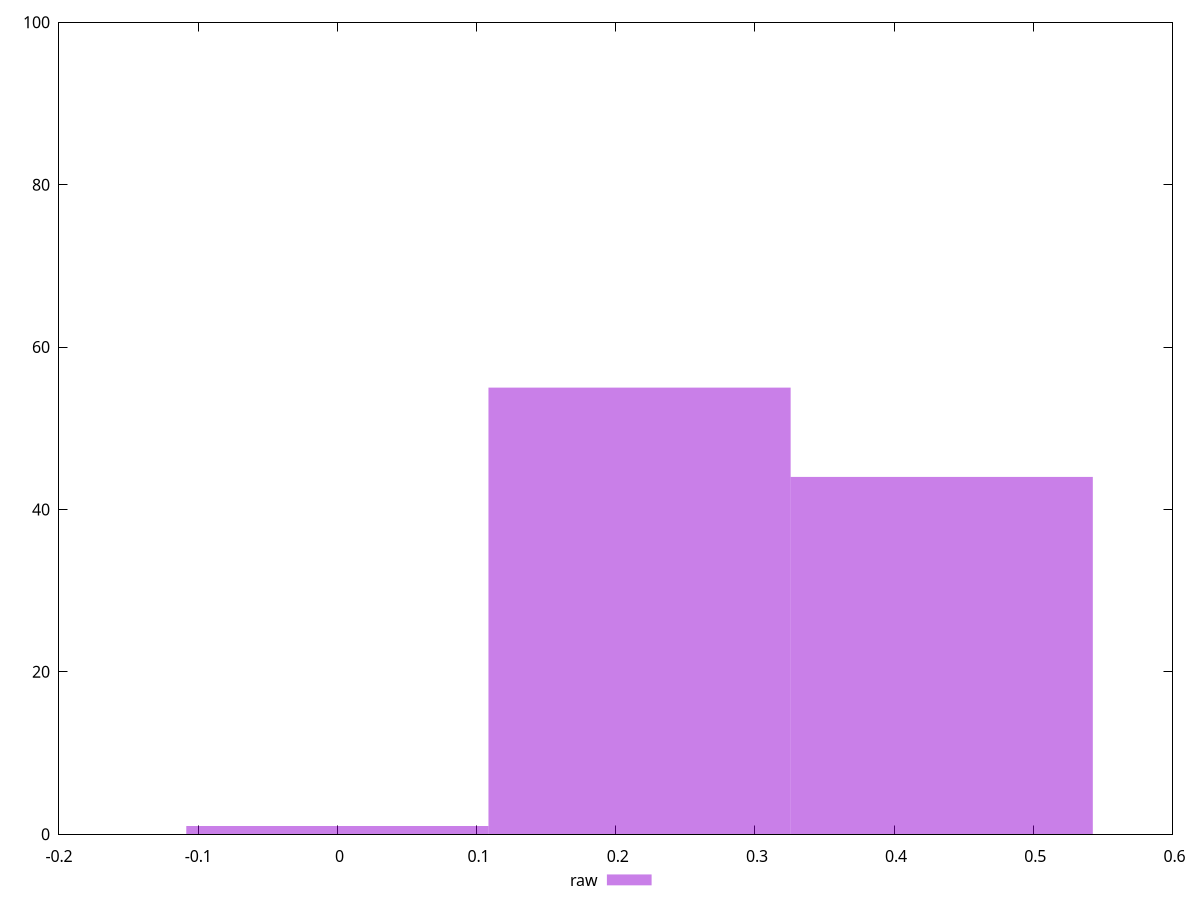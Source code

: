 reset
set terminal svg size 640, 490 enhanced background rgb 'white'
set output "reprap/cumulative-layout-shift/samples/pages+cached/raw/histogram.svg"

$raw <<EOF
0.21710097223450242 55
0.43420194446900484 44
0 1
EOF

set key outside below
set boxwidth 0.21710097223450242
set yrange [0:100]
set style fill transparent solid 0.5 noborder

plot \
  $raw title "raw" with boxes, \


reset